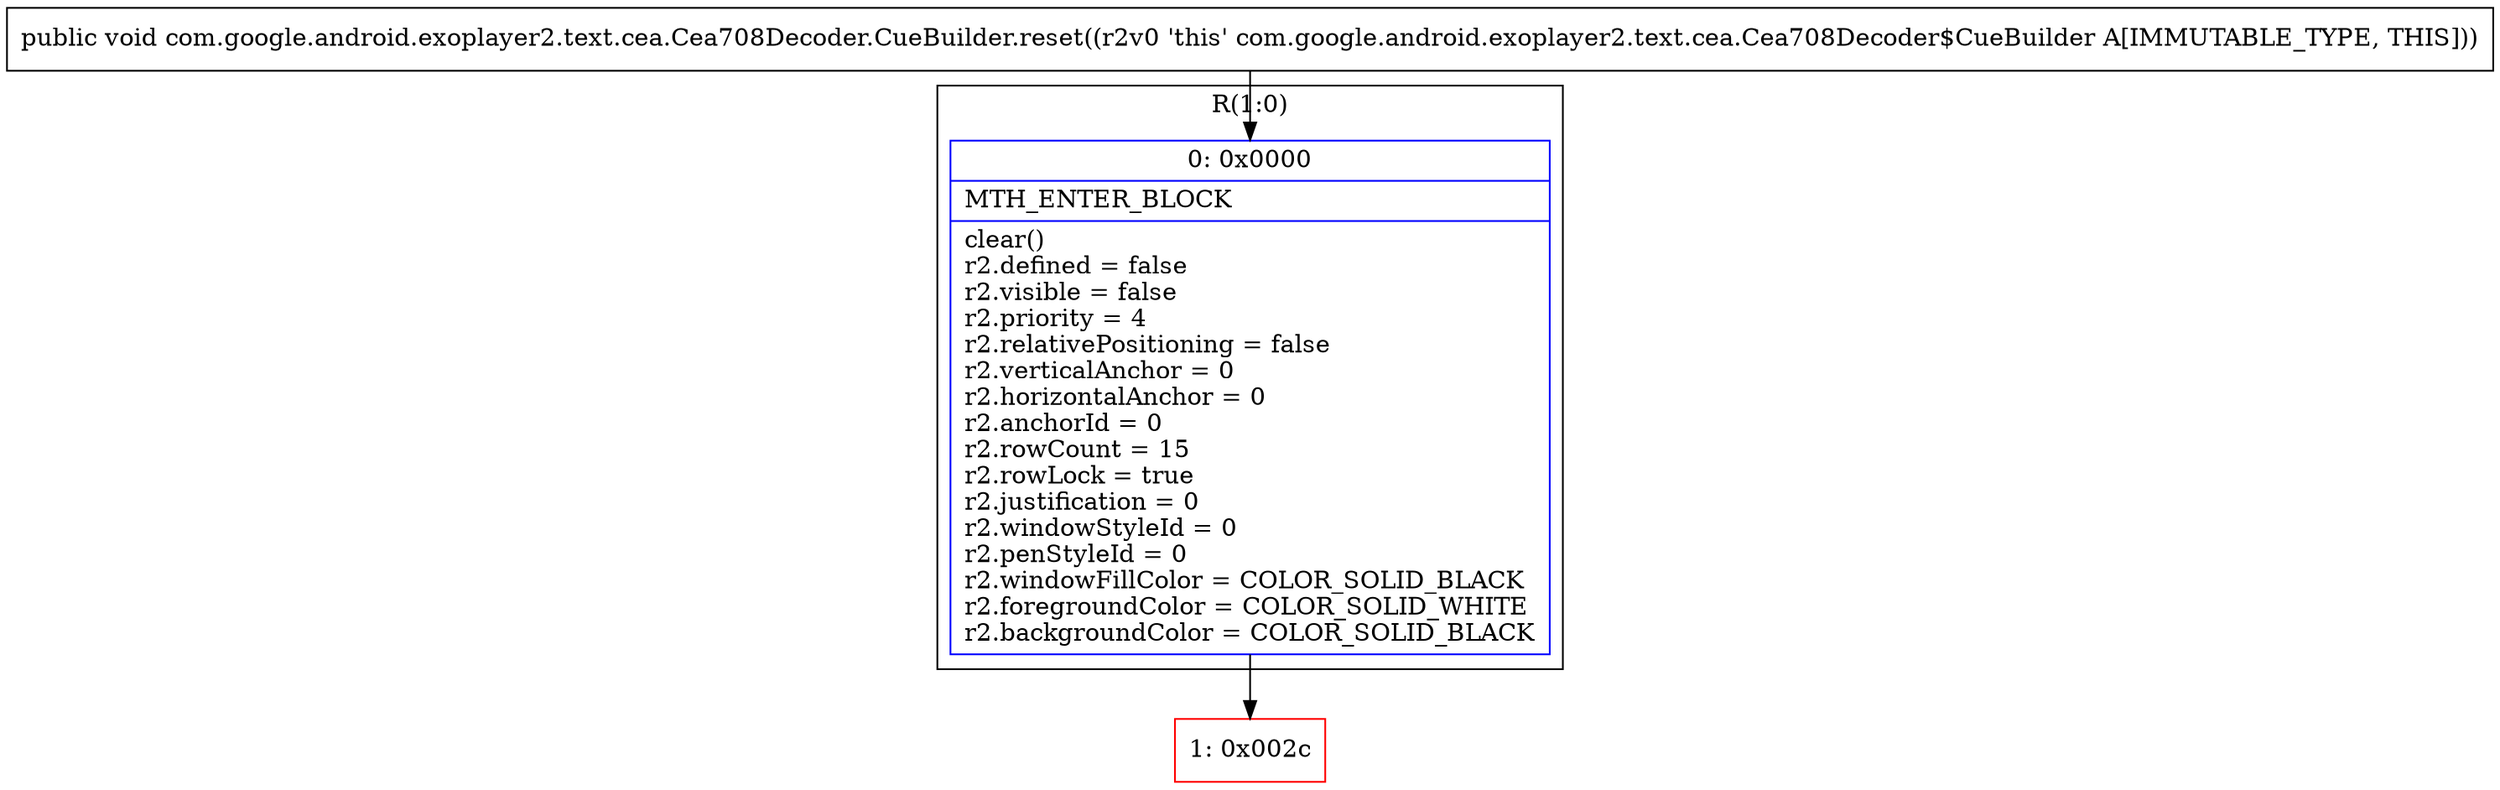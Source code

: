 digraph "CFG forcom.google.android.exoplayer2.text.cea.Cea708Decoder.CueBuilder.reset()V" {
subgraph cluster_Region_2098776586 {
label = "R(1:0)";
node [shape=record,color=blue];
Node_0 [shape=record,label="{0\:\ 0x0000|MTH_ENTER_BLOCK\l|clear()\lr2.defined = false\lr2.visible = false\lr2.priority = 4\lr2.relativePositioning = false\lr2.verticalAnchor = 0\lr2.horizontalAnchor = 0\lr2.anchorId = 0\lr2.rowCount = 15\lr2.rowLock = true\lr2.justification = 0\lr2.windowStyleId = 0\lr2.penStyleId = 0\lr2.windowFillColor = COLOR_SOLID_BLACK\lr2.foregroundColor = COLOR_SOLID_WHITE\lr2.backgroundColor = COLOR_SOLID_BLACK\l}"];
}
Node_1 [shape=record,color=red,label="{1\:\ 0x002c}"];
MethodNode[shape=record,label="{public void com.google.android.exoplayer2.text.cea.Cea708Decoder.CueBuilder.reset((r2v0 'this' com.google.android.exoplayer2.text.cea.Cea708Decoder$CueBuilder A[IMMUTABLE_TYPE, THIS])) }"];
MethodNode -> Node_0;
Node_0 -> Node_1;
}


